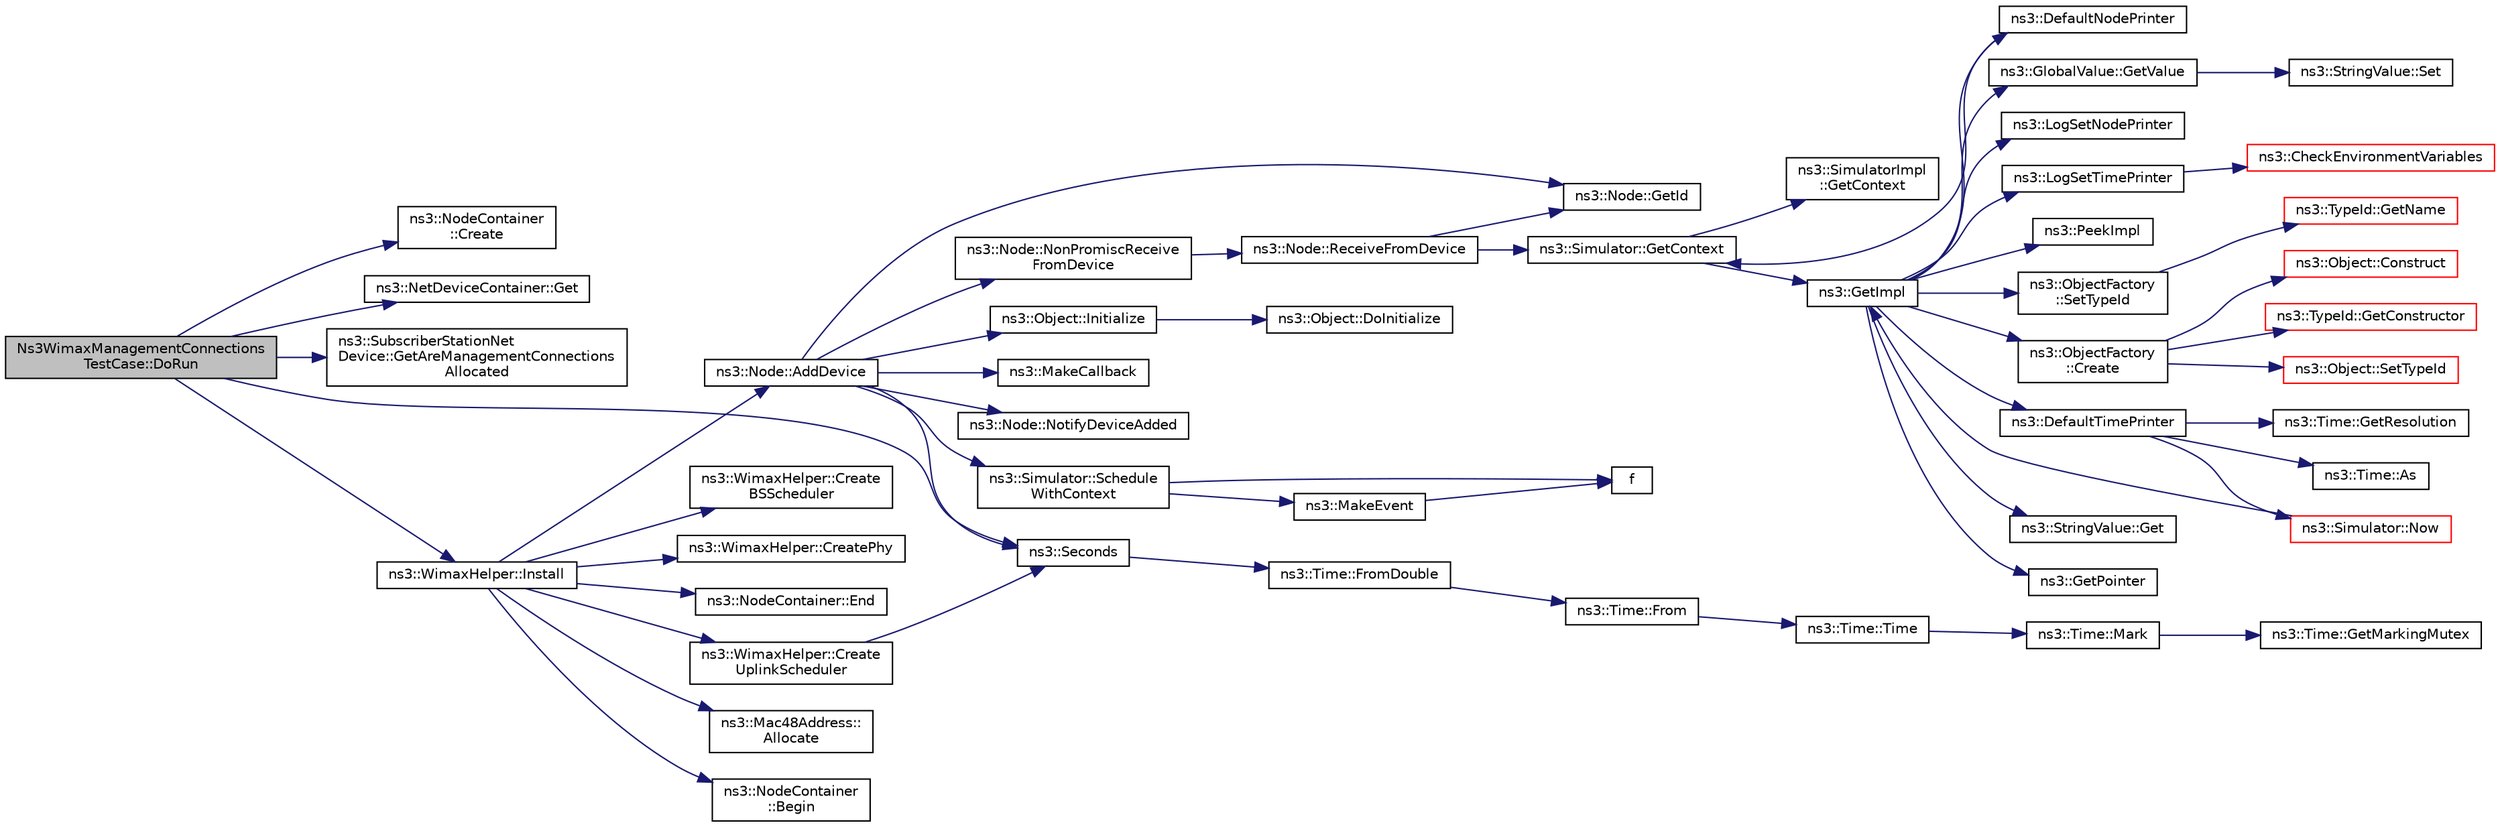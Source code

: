 digraph "Ns3WimaxManagementConnectionsTestCase::DoRun"
{
 // LATEX_PDF_SIZE
  edge [fontname="Helvetica",fontsize="10",labelfontname="Helvetica",labelfontsize="10"];
  node [fontname="Helvetica",fontsize="10",shape=record];
  rankdir="LR";
  Node1 [label="Ns3WimaxManagementConnections\lTestCase::DoRun",height=0.2,width=0.4,color="black", fillcolor="grey75", style="filled", fontcolor="black",tooltip="Implementation to actually run this TestCase."];
  Node1 -> Node2 [color="midnightblue",fontsize="10",style="solid",fontname="Helvetica"];
  Node2 [label="ns3::NodeContainer\l::Create",height=0.2,width=0.4,color="black", fillcolor="white", style="filled",URL="$classns3_1_1_node_container.html#a787f059e2813e8b951cc6914d11dfe69",tooltip="Create n nodes and append pointers to them to the end of this NodeContainer."];
  Node1 -> Node3 [color="midnightblue",fontsize="10",style="solid",fontname="Helvetica"];
  Node3 [label="ns3::NetDeviceContainer::Get",height=0.2,width=0.4,color="black", fillcolor="white", style="filled",URL="$classns3_1_1_net_device_container.html#ae114b3a9fc193fee40c07e4a4207aef4",tooltip="Get the Ptr<NetDevice> stored in this container at a given index."];
  Node1 -> Node4 [color="midnightblue",fontsize="10",style="solid",fontname="Helvetica"];
  Node4 [label="ns3::SubscriberStationNet\lDevice::GetAreManagementConnections\lAllocated",height=0.2,width=0.4,color="black", fillcolor="white", style="filled",URL="$classns3_1_1_subscriber_station_net_device.html#a39a1a1c23cc8af981b071dd6dc30090f",tooltip=" "];
  Node1 -> Node5 [color="midnightblue",fontsize="10",style="solid",fontname="Helvetica"];
  Node5 [label="ns3::WimaxHelper::Install",height=0.2,width=0.4,color="black", fillcolor="white", style="filled",URL="$classns3_1_1_wimax_helper.html#a9f0848e09c4b6db9cdde9872b38f6349",tooltip=" "];
  Node5 -> Node6 [color="midnightblue",fontsize="10",style="solid",fontname="Helvetica"];
  Node6 [label="ns3::Node::AddDevice",height=0.2,width=0.4,color="black", fillcolor="white", style="filled",URL="$classns3_1_1_node.html#a42ff83ee1d5d1649c770d3f5b62375de",tooltip="Associate a NetDevice to this node."];
  Node6 -> Node7 [color="midnightblue",fontsize="10",style="solid",fontname="Helvetica"];
  Node7 [label="ns3::Node::GetId",height=0.2,width=0.4,color="black", fillcolor="white", style="filled",URL="$classns3_1_1_node.html#a2ed8663077afcb8db519296b0ada6355",tooltip=" "];
  Node6 -> Node8 [color="midnightblue",fontsize="10",style="solid",fontname="Helvetica"];
  Node8 [label="ns3::Object::Initialize",height=0.2,width=0.4,color="black", fillcolor="white", style="filled",URL="$classns3_1_1_object.html#af4411cb29971772fcd09203474a95078",tooltip="Invoke DoInitialize on all Objects aggregated to this one."];
  Node8 -> Node9 [color="midnightblue",fontsize="10",style="solid",fontname="Helvetica"];
  Node9 [label="ns3::Object::DoInitialize",height=0.2,width=0.4,color="black", fillcolor="white", style="filled",URL="$classns3_1_1_object.html#af8482a521433409fb5c7f749398c9dbe",tooltip="Initialize() implementation."];
  Node6 -> Node10 [color="midnightblue",fontsize="10",style="solid",fontname="Helvetica"];
  Node10 [label="ns3::MakeCallback",height=0.2,width=0.4,color="black", fillcolor="white", style="filled",URL="$namespacens3.html#af1dde3c04374147fca0cfe3b0766d664",tooltip="Build Callbacks for class method members which take varying numbers of arguments and potentially retu..."];
  Node6 -> Node11 [color="midnightblue",fontsize="10",style="solid",fontname="Helvetica"];
  Node11 [label="ns3::Node::NonPromiscReceive\lFromDevice",height=0.2,width=0.4,color="black", fillcolor="white", style="filled",URL="$classns3_1_1_node.html#a72ebf5bdc911879511f1e249d471f7e5",tooltip="Receive a packet from a device in non-promiscuous mode."];
  Node11 -> Node12 [color="midnightblue",fontsize="10",style="solid",fontname="Helvetica"];
  Node12 [label="ns3::Node::ReceiveFromDevice",height=0.2,width=0.4,color="black", fillcolor="white", style="filled",URL="$classns3_1_1_node.html#a6cbe61c071c85bb3ba5d4843132cd119",tooltip="Receive a packet from a device."];
  Node12 -> Node13 [color="midnightblue",fontsize="10",style="solid",fontname="Helvetica"];
  Node13 [label="ns3::Simulator::GetContext",height=0.2,width=0.4,color="black", fillcolor="white", style="filled",URL="$classns3_1_1_simulator.html#a8514b74ee2c42916b351b33c4a963bb0",tooltip="Get the current simulation context."];
  Node13 -> Node14 [color="midnightblue",fontsize="10",style="solid",fontname="Helvetica"];
  Node14 [label="ns3::SimulatorImpl\l::GetContext",height=0.2,width=0.4,color="black", fillcolor="white", style="filled",URL="$classns3_1_1_simulator_impl.html#a8b66270c97766c0adb997e2535648557",tooltip="Get the current simulation context."];
  Node13 -> Node15 [color="midnightblue",fontsize="10",style="solid",fontname="Helvetica"];
  Node15 [label="ns3::GetImpl",height=0.2,width=0.4,color="black", fillcolor="white", style="filled",URL="$group__simulator.html#ga42eb4eddad41528d4d99794a3dae3fd0",tooltip="Get the SimulatorImpl singleton."];
  Node15 -> Node16 [color="midnightblue",fontsize="10",style="solid",fontname="Helvetica"];
  Node16 [label="ns3::ObjectFactory\l::Create",height=0.2,width=0.4,color="black", fillcolor="white", style="filled",URL="$classns3_1_1_object_factory.html#a52eda277f4aaab54266134ba48102ad7",tooltip="Create an Object instance of the configured TypeId."];
  Node16 -> Node17 [color="midnightblue",fontsize="10",style="solid",fontname="Helvetica"];
  Node17 [label="ns3::Object::Construct",height=0.2,width=0.4,color="red", fillcolor="white", style="filled",URL="$classns3_1_1_object.html#a636e8411dc5228771f45c9b805d348fa",tooltip="Initialize all member variables registered as Attributes of this TypeId."];
  Node16 -> Node41 [color="midnightblue",fontsize="10",style="solid",fontname="Helvetica"];
  Node41 [label="ns3::TypeId::GetConstructor",height=0.2,width=0.4,color="red", fillcolor="white", style="filled",URL="$classns3_1_1_type_id.html#a66b2628edf921fc88945ec8a8f3a1683",tooltip="Get the constructor callback."];
  Node16 -> Node43 [color="midnightblue",fontsize="10",style="solid",fontname="Helvetica"];
  Node43 [label="ns3::Object::SetTypeId",height=0.2,width=0.4,color="red", fillcolor="white", style="filled",URL="$classns3_1_1_object.html#a19b1ebd8ec8fe404845e665880a6c5ad",tooltip="Set the TypeId of this Object."];
  Node15 -> Node46 [color="midnightblue",fontsize="10",style="solid",fontname="Helvetica"];
  Node46 [label="ns3::DefaultNodePrinter",height=0.2,width=0.4,color="black", fillcolor="white", style="filled",URL="$group__logging.html#gac4c06cbbed12229d85991ced145f6be2",tooltip="Default node id printer implementation."];
  Node46 -> Node13 [color="midnightblue",fontsize="10",style="solid",fontname="Helvetica"];
  Node15 -> Node47 [color="midnightblue",fontsize="10",style="solid",fontname="Helvetica"];
  Node47 [label="ns3::DefaultTimePrinter",height=0.2,width=0.4,color="black", fillcolor="white", style="filled",URL="$namespacens3.html#ae01c3c7786b644dfb8a0bb8f1201b269",tooltip="Default Time printer."];
  Node47 -> Node48 [color="midnightblue",fontsize="10",style="solid",fontname="Helvetica"];
  Node48 [label="ns3::Time::As",height=0.2,width=0.4,color="black", fillcolor="white", style="filled",URL="$classns3_1_1_time.html#ad5198e31c2512226ca0e58b31fad7fd0",tooltip="Attach a unit to a Time, to facilitate output in a specific unit."];
  Node47 -> Node49 [color="midnightblue",fontsize="10",style="solid",fontname="Helvetica"];
  Node49 [label="ns3::Time::GetResolution",height=0.2,width=0.4,color="black", fillcolor="white", style="filled",URL="$classns3_1_1_time.html#a1444f0f08b5e19f031157609e32fcf98",tooltip=" "];
  Node47 -> Node50 [color="midnightblue",fontsize="10",style="solid",fontname="Helvetica"];
  Node50 [label="ns3::Simulator::Now",height=0.2,width=0.4,color="red", fillcolor="white", style="filled",URL="$classns3_1_1_simulator.html#ac3178fa975b419f7875e7105be122800",tooltip="Return the current simulation virtual time."];
  Node50 -> Node15 [color="midnightblue",fontsize="10",style="solid",fontname="Helvetica"];
  Node15 -> Node52 [color="midnightblue",fontsize="10",style="solid",fontname="Helvetica"];
  Node52 [label="ns3::StringValue::Get",height=0.2,width=0.4,color="black", fillcolor="white", style="filled",URL="$classns3_1_1_string_value.html#a6f208c2778fe1c7882e5cb429b8326ae",tooltip=" "];
  Node15 -> Node53 [color="midnightblue",fontsize="10",style="solid",fontname="Helvetica"];
  Node53 [label="ns3::GetPointer",height=0.2,width=0.4,color="black", fillcolor="white", style="filled",URL="$namespacens3.html#ab4e173cdfd43d17c1a40d5348510a670",tooltip=" "];
  Node15 -> Node54 [color="midnightblue",fontsize="10",style="solid",fontname="Helvetica"];
  Node54 [label="ns3::GlobalValue::GetValue",height=0.2,width=0.4,color="black", fillcolor="white", style="filled",URL="$classns3_1_1_global_value.html#a48a99242193fb69609a17332733e8600",tooltip="Get the value."];
  Node54 -> Node55 [color="midnightblue",fontsize="10",style="solid",fontname="Helvetica"];
  Node55 [label="ns3::StringValue::Set",height=0.2,width=0.4,color="black", fillcolor="white", style="filled",URL="$classns3_1_1_string_value.html#a17693012c6f2c52875e0d631fbf40155",tooltip="Set the value."];
  Node15 -> Node56 [color="midnightblue",fontsize="10",style="solid",fontname="Helvetica"];
  Node56 [label="ns3::LogSetNodePrinter",height=0.2,width=0.4,color="black", fillcolor="white", style="filled",URL="$namespacens3.html#aebac73305345f2e2803fdeb102a7705e",tooltip="Set the LogNodePrinter function to be used to prepend log messages with the node id."];
  Node15 -> Node57 [color="midnightblue",fontsize="10",style="solid",fontname="Helvetica"];
  Node57 [label="ns3::LogSetTimePrinter",height=0.2,width=0.4,color="black", fillcolor="white", style="filled",URL="$namespacens3.html#a46cd76678f7da29799d1b41994e12ec1",tooltip="Set the TimePrinter function to be used to prepend log messages with the simulation time."];
  Node57 -> Node58 [color="midnightblue",fontsize="10",style="solid",fontname="Helvetica"];
  Node58 [label="ns3::CheckEnvironmentVariables",height=0.2,width=0.4,color="red", fillcolor="white", style="filled",URL="$group__logging.html#gacdc0bdeb2d8a90089d4fb09c4b8569ff",tooltip="Parse the NS_LOG environment variable."];
  Node15 -> Node62 [color="midnightblue",fontsize="10",style="solid",fontname="Helvetica"];
  Node62 [label="ns3::PeekImpl",height=0.2,width=0.4,color="black", fillcolor="white", style="filled",URL="$group__simulator.html#ga233c5c38de117e4e4a5a9cd168694792",tooltip="Get the static SimulatorImpl instance."];
  Node15 -> Node63 [color="midnightblue",fontsize="10",style="solid",fontname="Helvetica"];
  Node63 [label="ns3::ObjectFactory\l::SetTypeId",height=0.2,width=0.4,color="black", fillcolor="white", style="filled",URL="$classns3_1_1_object_factory.html#a77dcd099064038a1eb7a6b8251229ec3",tooltip="Set the TypeId of the Objects to be created by this factory."];
  Node63 -> Node25 [color="midnightblue",fontsize="10",style="solid",fontname="Helvetica"];
  Node25 [label="ns3::TypeId::GetName",height=0.2,width=0.4,color="red", fillcolor="white", style="filled",URL="$classns3_1_1_type_id.html#abc4965475a579c2afdc668d7a7d58374",tooltip="Get the name."];
  Node12 -> Node7 [color="midnightblue",fontsize="10",style="solid",fontname="Helvetica"];
  Node6 -> Node64 [color="midnightblue",fontsize="10",style="solid",fontname="Helvetica"];
  Node64 [label="ns3::Node::NotifyDeviceAdded",height=0.2,width=0.4,color="black", fillcolor="white", style="filled",URL="$classns3_1_1_node.html#ae85e535c650941f4f8ca6845a9f61e42",tooltip="Notifies all the DeviceAdditionListener about the new device added."];
  Node6 -> Node65 [color="midnightblue",fontsize="10",style="solid",fontname="Helvetica"];
  Node65 [label="ns3::Simulator::Schedule\lWithContext",height=0.2,width=0.4,color="black", fillcolor="white", style="filled",URL="$classns3_1_1_simulator.html#a6801feda0ccf0595cb48d1e962cd40a1",tooltip="Schedule an event with the given context."];
  Node65 -> Node66 [color="midnightblue",fontsize="10",style="solid",fontname="Helvetica"];
  Node66 [label="f",height=0.2,width=0.4,color="black", fillcolor="white", style="filled",URL="$80211b_8c.html#ae7ffc1a8f84fa47a0812b2f2b9627132",tooltip=" "];
  Node65 -> Node67 [color="midnightblue",fontsize="10",style="solid",fontname="Helvetica"];
  Node67 [label="ns3::MakeEvent",height=0.2,width=0.4,color="black", fillcolor="white", style="filled",URL="$group__makeeventfnptr.html#ga289a28a2497c18a9bd299e5e2014094b",tooltip="Make an EventImpl from a function pointer taking varying numbers of arguments."];
  Node67 -> Node66 [color="midnightblue",fontsize="10",style="solid",fontname="Helvetica"];
  Node6 -> Node68 [color="midnightblue",fontsize="10",style="solid",fontname="Helvetica"];
  Node68 [label="ns3::Seconds",height=0.2,width=0.4,color="black", fillcolor="white", style="filled",URL="$group__timecivil.html#ga33c34b816f8ff6628e33d5c8e9713b9e",tooltip="Construct a Time in the indicated unit."];
  Node68 -> Node69 [color="midnightblue",fontsize="10",style="solid",fontname="Helvetica"];
  Node69 [label="ns3::Time::FromDouble",height=0.2,width=0.4,color="black", fillcolor="white", style="filled",URL="$classns3_1_1_time.html#a60e845f4a74e62495b86356afe604cb4",tooltip="Create a Time equal to value in unit unit."];
  Node69 -> Node70 [color="midnightblue",fontsize="10",style="solid",fontname="Helvetica"];
  Node70 [label="ns3::Time::From",height=0.2,width=0.4,color="black", fillcolor="white", style="filled",URL="$classns3_1_1_time.html#a34e4acc13d0e08cc8cb9cd3b838b9baf",tooltip="Create a Time in the current unit."];
  Node70 -> Node71 [color="midnightblue",fontsize="10",style="solid",fontname="Helvetica"];
  Node71 [label="ns3::Time::Time",height=0.2,width=0.4,color="black", fillcolor="white", style="filled",URL="$classns3_1_1_time.html#a8a39dc1b8cbbd7fe6d940e492d1b925e",tooltip="Default constructor, with value 0."];
  Node71 -> Node72 [color="midnightblue",fontsize="10",style="solid",fontname="Helvetica"];
  Node72 [label="ns3::Time::Mark",height=0.2,width=0.4,color="black", fillcolor="white", style="filled",URL="$classns3_1_1_time.html#aa7eef2a1119c1c4855d99f1e83d44c54",tooltip="Record a Time instance with the MarkedTimes."];
  Node72 -> Node73 [color="midnightblue",fontsize="10",style="solid",fontname="Helvetica"];
  Node73 [label="ns3::Time::GetMarkingMutex",height=0.2,width=0.4,color="black", fillcolor="white", style="filled",URL="$classns3_1_1_time.html#addd8e672203391b3ae98ee475ce05272",tooltip=" "];
  Node5 -> Node74 [color="midnightblue",fontsize="10",style="solid",fontname="Helvetica"];
  Node74 [label="ns3::Mac48Address::\lAllocate",height=0.2,width=0.4,color="black", fillcolor="white", style="filled",URL="$classns3_1_1_mac48_address.html#a203b53c035649c0d4881fa1115aa2cdb",tooltip="Allocate a new Mac48Address."];
  Node5 -> Node75 [color="midnightblue",fontsize="10",style="solid",fontname="Helvetica"];
  Node75 [label="ns3::NodeContainer\l::Begin",height=0.2,width=0.4,color="black", fillcolor="white", style="filled",URL="$classns3_1_1_node_container.html#a2bfe1f50688c96e0888b1907e1e2f324",tooltip="Get an iterator which refers to the first Node in the container."];
  Node5 -> Node76 [color="midnightblue",fontsize="10",style="solid",fontname="Helvetica"];
  Node76 [label="ns3::WimaxHelper::Create\lBSScheduler",height=0.2,width=0.4,color="black", fillcolor="white", style="filled",URL="$classns3_1_1_wimax_helper.html#a583fc7ce6463c687092e9ef8d03413af",tooltip=" "];
  Node5 -> Node77 [color="midnightblue",fontsize="10",style="solid",fontname="Helvetica"];
  Node77 [label="ns3::WimaxHelper::CreatePhy",height=0.2,width=0.4,color="black", fillcolor="white", style="filled",URL="$classns3_1_1_wimax_helper.html#a5b287ad1386475dde1e946910a203899",tooltip=" "];
  Node5 -> Node78 [color="midnightblue",fontsize="10",style="solid",fontname="Helvetica"];
  Node78 [label="ns3::WimaxHelper::Create\lUplinkScheduler",height=0.2,width=0.4,color="black", fillcolor="white", style="filled",URL="$classns3_1_1_wimax_helper.html#a3b237b459ffd98a13d71612d985f9e90",tooltip=" "];
  Node78 -> Node68 [color="midnightblue",fontsize="10",style="solid",fontname="Helvetica"];
  Node5 -> Node79 [color="midnightblue",fontsize="10",style="solid",fontname="Helvetica"];
  Node79 [label="ns3::NodeContainer::End",height=0.2,width=0.4,color="black", fillcolor="white", style="filled",URL="$classns3_1_1_node_container.html#a4904853b5d3e86f622a2ef8b4e959e08",tooltip="Get an iterator which indicates past-the-last Node in the container."];
  Node1 -> Node68 [color="midnightblue",fontsize="10",style="solid",fontname="Helvetica"];
}
